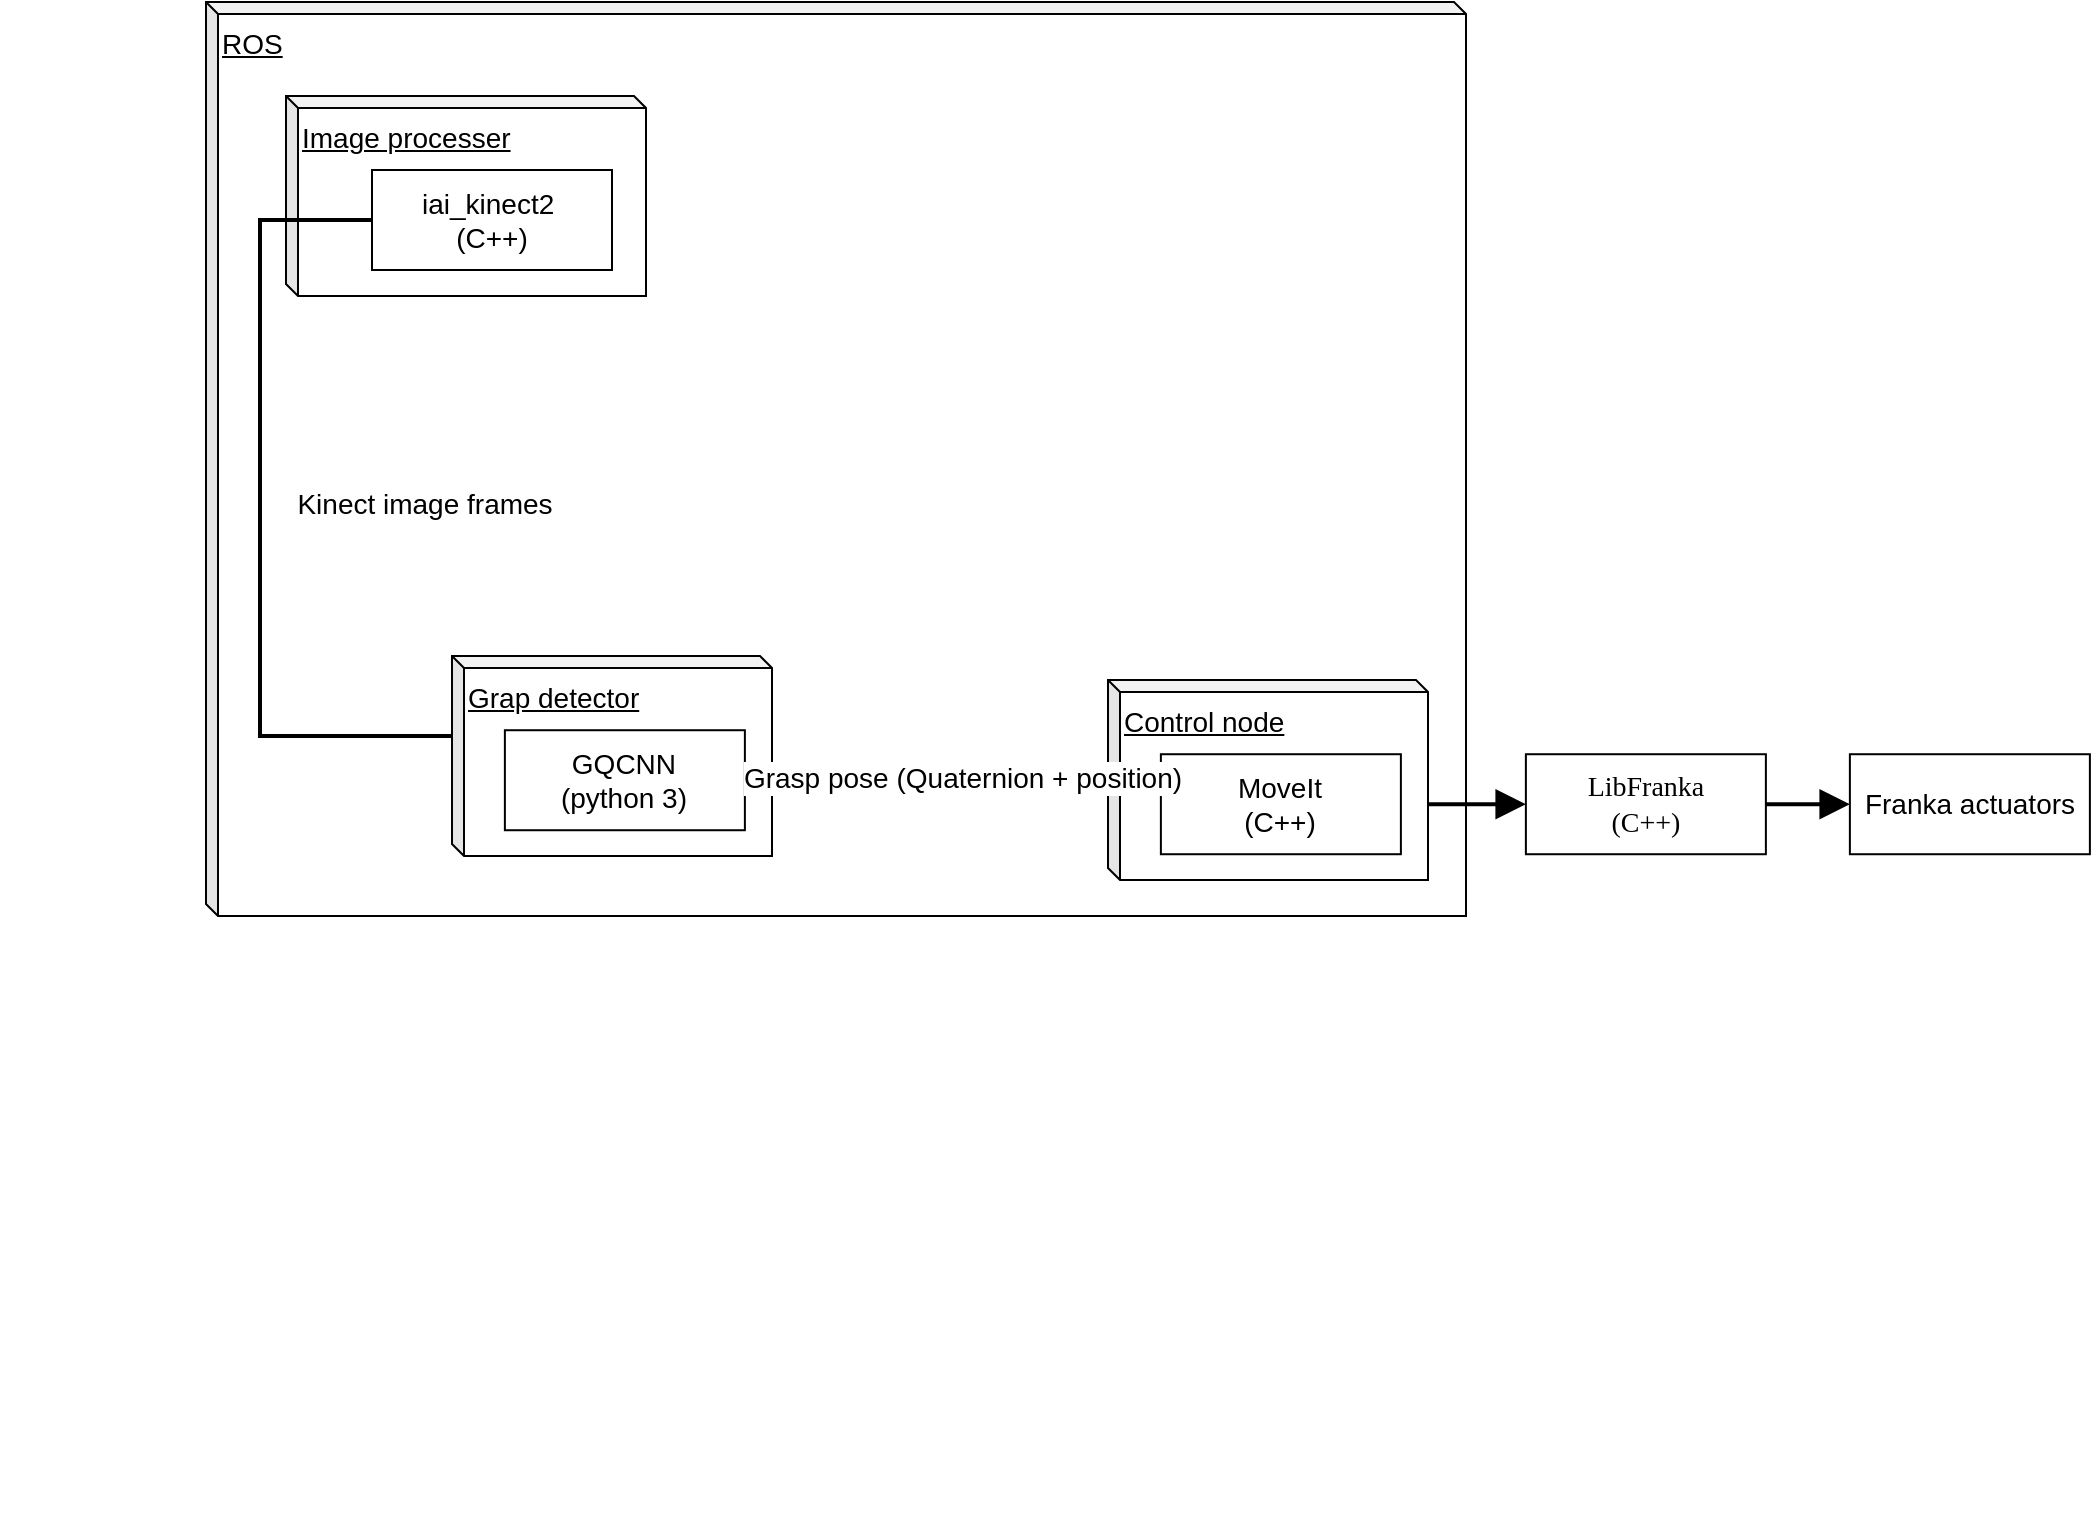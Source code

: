 <mxfile version="10.9.5" type="device"><diagram name="Page-1" id="5f0bae14-7c28-e335-631c-24af17079c00"><mxGraphModel dx="253" dy="855" grid="1" gridSize="10" guides="1" tooltips="1" connect="1" arrows="1" fold="1" page="1" pageScale="1" pageWidth="1169" pageHeight="827" background="#ffffff" math="0" shadow="0"><root><mxCell id="0"/><mxCell id="1" parent="0"/><mxCell id="ZDqH5W5yeewaSKmNm2pd-66" value="" style="group;fontSize=14;" parent="1" vertex="1" connectable="0"><mxGeometry x="1523" y="180" width="400" height="290" as="geometry"/></mxCell><mxCell id="ZDqH5W5yeewaSKmNm2pd-63" value="" style="group;fontSize=14;" parent="ZDqH5W5yeewaSKmNm2pd-66" vertex="1" connectable="0"><mxGeometry width="400" height="290" as="geometry"/></mxCell><mxCell id="ZDqH5W5yeewaSKmNm2pd-18" value="&lt;u style=&quot;font-size: 14px;&quot;&gt;ROS&lt;br style=&quot;font-size: 14px;&quot;&gt;&lt;br style=&quot;font-size: 14px;&quot;&gt;&lt;/u&gt;" style="shape=cube;whiteSpace=wrap;html=1;boundedLbl=1;backgroundOutline=1;darkOpacity=0.05;darkOpacity2=0.1;labelBackgroundColor=none;size=6;align=left;verticalAlign=top;fontSize=14;" parent="ZDqH5W5yeewaSKmNm2pd-63" vertex="1"><mxGeometry x="-230" y="-167" width="630" height="457" as="geometry"/></mxCell><mxCell id="ZDqH5W5yeewaSKmNm2pd-61" value="" style="group;fontSize=14;" parent="ZDqH5W5yeewaSKmNm2pd-63" vertex="1" connectable="0"><mxGeometry x="-190" y="-120" width="180" height="100" as="geometry"/></mxCell><mxCell id="ZDqH5W5yeewaSKmNm2pd-14" value="&lt;u style=&quot;font-size: 14px;&quot;&gt;Image processer&lt;br style=&quot;font-size: 14px;&quot;&gt;&lt;/u&gt;" style="shape=cube;whiteSpace=wrap;html=1;boundedLbl=1;backgroundOutline=1;darkOpacity=0.05;darkOpacity2=0.1;labelBackgroundColor=none;size=6;align=left;verticalAlign=top;fontSize=14;" parent="ZDqH5W5yeewaSKmNm2pd-61" vertex="1"><mxGeometry width="180" height="100" as="geometry"/></mxCell><mxCell id="ZDqH5W5yeewaSKmNm2pd-11" value="iai_kinect2&amp;nbsp; &lt;br style=&quot;font-size: 14px;&quot;&gt;(C++)" style="rounded=0;whiteSpace=wrap;html=1;shadow=0;comic=0;aspect=fixed;fontSize=14;" parent="ZDqH5W5yeewaSKmNm2pd-61" vertex="1"><mxGeometry x="43" y="37" width="120" height="50" as="geometry"/></mxCell><mxCell id="E1T-3dzwWregaRVTdRfr-17" value="" style="endArrow=block;html=1;endFill=1;edgeStyle=orthogonalEdgeStyle;startArrow=none;startFill=0;rounded=0;fontFamily=Verdana;fontSize=14;labelBackgroundColor=none;endSize=10;startSize=6;strokeWidth=2;entryX=0;entryY=0.5;entryDx=0;entryDy=0;exitX=0;exitY=0.5;exitDx=0;exitDy=0;" parent="ZDqH5W5yeewaSKmNm2pd-63" source="ZDqH5W5yeewaSKmNm2pd-11" target="ZDqH5W5yeewaSKmNm2pd-82" edge="1"><mxGeometry width="50" height="50" relative="1" as="geometry"><mxPoint x="-93" y="-33" as="sourcePoint"/><mxPoint x="-133" y="480" as="targetPoint"/><Array as="points"><mxPoint x="-203" y="-58"/><mxPoint x="-203" y="200"/><mxPoint x="16" y="200"/></Array></mxGeometry></mxCell><mxCell id="E1T-3dzwWregaRVTdRfr-26" value="Kinect image frames" style="text;html=1;resizable=0;points=[];align=center;verticalAlign=middle;labelBackgroundColor=#ffffff;fontSize=14;" parent="E1T-3dzwWregaRVTdRfr-17" vertex="1" connectable="0"><mxGeometry x="0.222" y="2" relative="1" as="geometry"><mxPoint x="-2" y="-114" as="offset"/></mxGeometry></mxCell><mxCell id="ZDqH5W5yeewaSKmNm2pd-80" value="" style="group;fontSize=14;" parent="ZDqH5W5yeewaSKmNm2pd-63" vertex="1" connectable="0"><mxGeometry x="-107" y="160" width="160" height="100" as="geometry"/></mxCell><mxCell id="ZDqH5W5yeewaSKmNm2pd-81" value="&lt;u&gt;Grap detector&lt;br&gt;&lt;/u&gt;" style="shape=cube;whiteSpace=wrap;html=1;boundedLbl=1;backgroundOutline=1;darkOpacity=0.05;darkOpacity2=0.1;labelBackgroundColor=none;size=6;align=left;verticalAlign=top;fontSize=14;" parent="ZDqH5W5yeewaSKmNm2pd-80" vertex="1"><mxGeometry width="160" height="100" as="geometry"/></mxCell><mxCell id="ZDqH5W5yeewaSKmNm2pd-82" value="GQCNN&lt;br&gt;(python 3)" style="rounded=0;whiteSpace=wrap;html=1;aspect=fixed;fontSize=14;" parent="ZDqH5W5yeewaSKmNm2pd-80" vertex="1"><mxGeometry x="26.438" y="37.115" width="120" height="50" as="geometry"/></mxCell><mxCell id="U-XlhVar8ka5ONAn84VP-6" value="Diagram" parent="0"/><mxCell id="U-XlhVar8ka5ONAn84VP-2" value="" style="group;fontSize=14;" parent="U-XlhVar8ka5ONAn84VP-6" vertex="1" connectable="0"><mxGeometry x="1323" y="220" height="349" as="geometry"/></mxCell><mxCell id="ZDqH5W5yeewaSKmNm2pd-17" value="" style="group;fontSize=14;" parent="U-XlhVar8ka5ONAn84VP-6" vertex="1" connectable="0"><mxGeometry x="1190" y="460" width="560" height="310" as="geometry"/></mxCell><mxCell id="ZDqH5W5yeewaSKmNm2pd-51" value="" style="edgeStyle=orthogonalEdgeStyle;rounded=0;orthogonalLoop=1;jettySize=auto;html=1;labelBackgroundColor=none;startFill=0;startSize=6;endArrow=block;endFill=1;endSize=10;fontFamily=Verdana;fontSize=14;strokeWidth=2;" parent="U-XlhVar8ka5ONAn84VP-6" source="E1T-3dzwWregaRVTdRfr-12" target="ZDqH5W5yeewaSKmNm2pd-50" edge="1"><mxGeometry relative="1" as="geometry"/></mxCell><mxCell id="ZDqH5W5yeewaSKmNm2pd-57" value="" style="edgeStyle=orthogonalEdgeStyle;rounded=0;orthogonalLoop=1;jettySize=auto;html=1;labelBackgroundColor=none;startFill=0;startSize=6;endArrow=block;endFill=1;endSize=10;fontFamily=Verdana;fontSize=14;strokeWidth=2;" parent="U-XlhVar8ka5ONAn84VP-6" source="ZDqH5W5yeewaSKmNm2pd-50" target="ZDqH5W5yeewaSKmNm2pd-56" edge="1"><mxGeometry relative="1" as="geometry"/></mxCell><mxCell id="ZDqH5W5yeewaSKmNm2pd-50" value="&lt;span style=&quot;font-family: verdana; white-space: nowrap; font-size: 14px;&quot;&gt;LibFranka&lt;/span&gt;&lt;br style=&quot;font-family: verdana; white-space: nowrap; font-size: 14px;&quot;&gt;&lt;span style=&quot;font-family: verdana; white-space: nowrap; font-size: 14px;&quot;&gt;(C++)&lt;/span&gt;" style="rounded=0;whiteSpace=wrap;html=1;aspect=fixed;fontSize=14;" parent="U-XlhVar8ka5ONAn84VP-6" vertex="1"><mxGeometry x="1952.938" y="389.115" width="120" height="50" as="geometry"/></mxCell><mxCell id="ZDqH5W5yeewaSKmNm2pd-56" value="Franka actuators" style="rounded=0;whiteSpace=wrap;html=1;aspect=fixed;fontSize=14;" parent="U-XlhVar8ka5ONAn84VP-6" vertex="1"><mxGeometry x="2114.938" y="389.115" width="120" height="50" as="geometry"/></mxCell><mxCell id="ZDqH5W5yeewaSKmNm2pd-60" value="" style="group;fontSize=14;" parent="U-XlhVar8ka5ONAn84VP-6" vertex="1" connectable="0"><mxGeometry x="1744" y="352" width="160" height="100" as="geometry"/></mxCell><mxCell id="ZDqH5W5yeewaSKmNm2pd-13" value="&lt;u style=&quot;font-size: 14px;&quot;&gt;Control node&lt;/u&gt;" style="shape=cube;whiteSpace=wrap;html=1;boundedLbl=1;backgroundOutline=1;darkOpacity=0.05;darkOpacity2=0.1;labelBackgroundColor=none;size=6;align=left;verticalAlign=top;fontSize=14;" parent="ZDqH5W5yeewaSKmNm2pd-60" vertex="1"><mxGeometry width="160" height="100" as="geometry"/></mxCell><mxCell id="E1T-3dzwWregaRVTdRfr-12" value="MoveIt&lt;br style=&quot;font-size: 14px;&quot;&gt;(C++)" style="rounded=0;whiteSpace=wrap;html=1;aspect=fixed;fontSize=14;" parent="ZDqH5W5yeewaSKmNm2pd-60" vertex="1"><mxGeometry x="26.438" y="37.115" width="120" height="50" as="geometry"/></mxCell><mxCell id="E1T-3dzwWregaRVTdRfr-15" value="" style="endArrow=block;html=1;edgeStyle=orthogonalEdgeStyle;jumpStyle=none;exitX=1;exitY=0.5;exitDx=0;exitDy=0;rounded=0;fontFamily=Verdana;fontSize=14;labelBackgroundColor=none;endFill=1;endSize=10;startFill=0;startArrow=none;startSize=6;strokeWidth=2;" parent="U-XlhVar8ka5ONAn84VP-6" source="ZDqH5W5yeewaSKmNm2pd-82" target="E1T-3dzwWregaRVTdRfr-12" edge="1"><mxGeometry width="50" height="50" relative="1" as="geometry"><mxPoint x="1560.667" y="645.333" as="sourcePoint"/><mxPoint x="1725" y="414" as="targetPoint"/><Array as="points"><mxPoint x="1700" y="402"/><mxPoint x="1700" y="402"/></Array></mxGeometry></mxCell><mxCell id="E1T-3dzwWregaRVTdRfr-27" value="Grasp pose (Quaternion + position)" style="text;html=1;resizable=0;points=[];align=center;verticalAlign=middle;labelBackgroundColor=#ffffff;fontSize=14;" parent="E1T-3dzwWregaRVTdRfr-15" vertex="1" connectable="0"><mxGeometry x="0.042" y="1" relative="1" as="geometry"><mxPoint as="offset"/></mxGeometry></mxCell></root></mxGraphModel></diagram></mxfile>